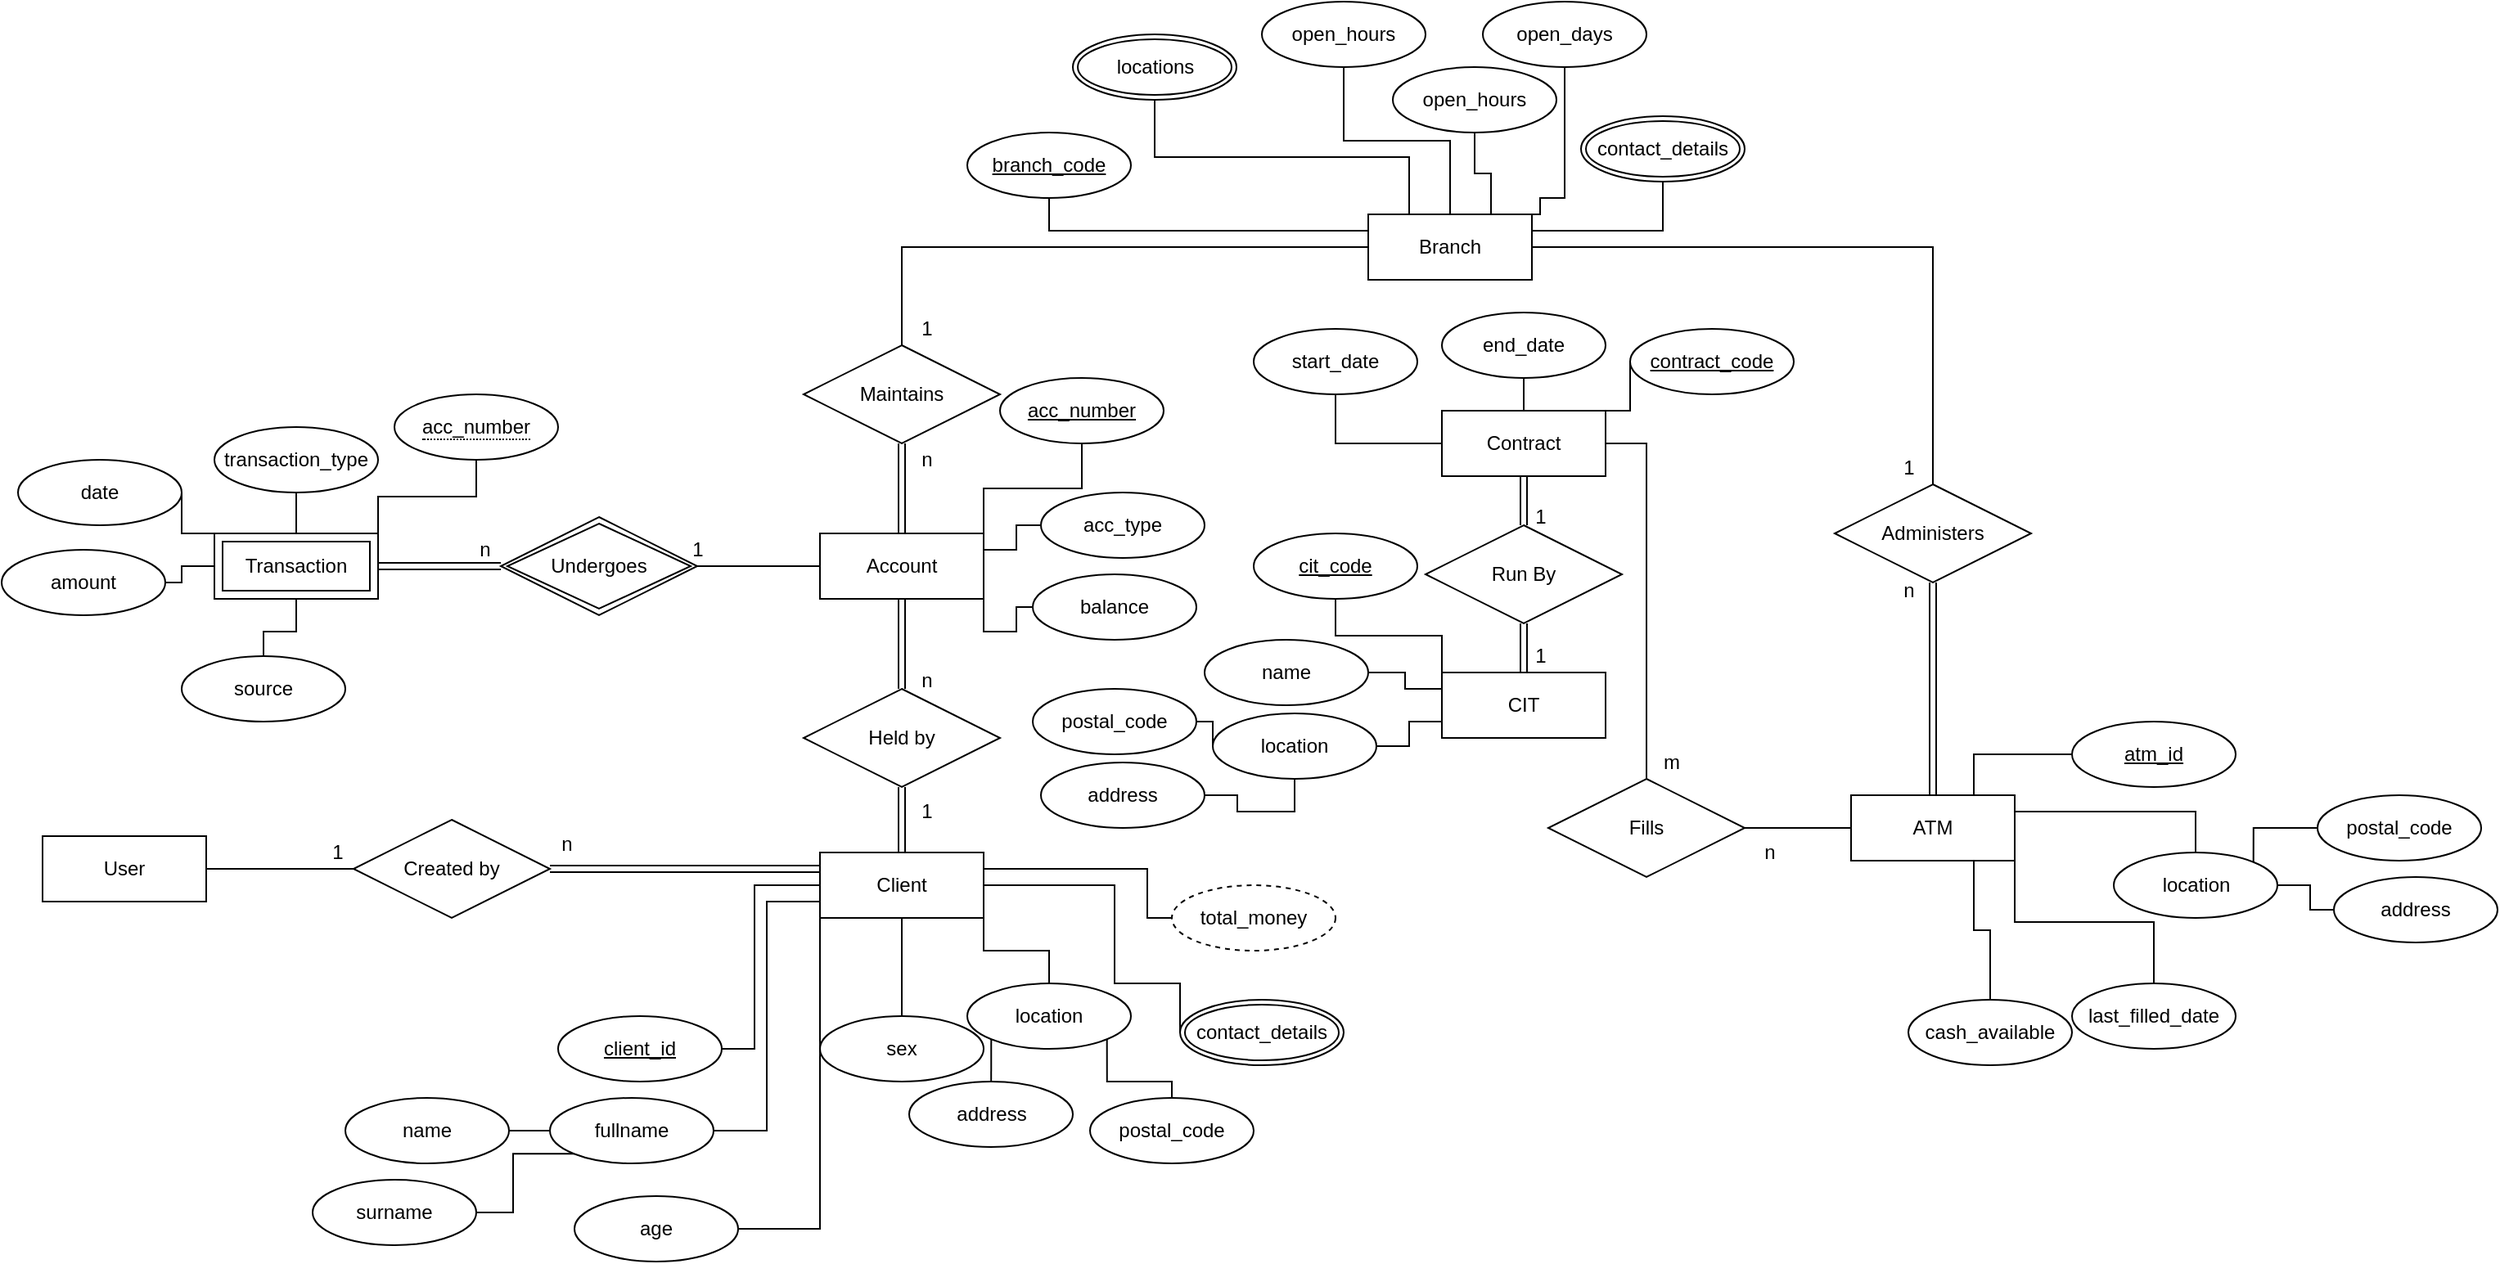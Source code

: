 <mxfile version="20.8.16" type="device"><diagram name="Page-1" id="NLwpyjlnknMIMmnvLFaN"><mxGraphModel dx="2924" dy="1204" grid="1" gridSize="10" guides="1" tooltips="1" connect="1" arrows="1" fold="1" page="1" pageScale="1" pageWidth="850" pageHeight="1100" math="0" shadow="0"><root><mxCell id="0"/><mxCell id="1" parent="0"/><mxCell id="nm5FBpPgXcaf3OdjDzpU-88" style="edgeStyle=orthogonalEdgeStyle;rounded=0;orthogonalLoop=1;jettySize=auto;html=1;exitX=0;exitY=1;exitDx=0;exitDy=0;entryX=1;entryY=0.5;entryDx=0;entryDy=0;endArrow=none;endFill=0;" edge="1" parent="1" source="nm5FBpPgXcaf3OdjDzpU-1" target="nm5FBpPgXcaf3OdjDzpU-82"><mxGeometry relative="1" as="geometry"/></mxCell><mxCell id="nm5FBpPgXcaf3OdjDzpU-89" style="edgeStyle=orthogonalEdgeStyle;rounded=0;orthogonalLoop=1;jettySize=auto;html=1;exitX=0.5;exitY=1;exitDx=0;exitDy=0;entryX=0.5;entryY=0;entryDx=0;entryDy=0;endArrow=none;endFill=0;" edge="1" parent="1" source="nm5FBpPgXcaf3OdjDzpU-1" target="nm5FBpPgXcaf3OdjDzpU-83"><mxGeometry relative="1" as="geometry"/></mxCell><mxCell id="nm5FBpPgXcaf3OdjDzpU-90" style="edgeStyle=orthogonalEdgeStyle;rounded=0;orthogonalLoop=1;jettySize=auto;html=1;exitX=1;exitY=1;exitDx=0;exitDy=0;endArrow=none;endFill=0;" edge="1" parent="1" source="nm5FBpPgXcaf3OdjDzpU-1" target="nm5FBpPgXcaf3OdjDzpU-94"><mxGeometry relative="1" as="geometry"><mxPoint x="350" y="690" as="targetPoint"/></mxGeometry></mxCell><mxCell id="nm5FBpPgXcaf3OdjDzpU-101" style="edgeStyle=orthogonalEdgeStyle;rounded=0;orthogonalLoop=1;jettySize=auto;html=1;endArrow=none;endFill=0;entryX=0;entryY=0.5;entryDx=0;entryDy=0;" edge="1" parent="1" source="nm5FBpPgXcaf3OdjDzpU-1" target="nm5FBpPgXcaf3OdjDzpU-195"><mxGeometry relative="1" as="geometry"><mxPoint x="420.0" y="710" as="targetPoint"/><Array as="points"><mxPoint x="390" y="630"/><mxPoint x="390" y="690"/></Array></mxGeometry></mxCell><mxCell id="nm5FBpPgXcaf3OdjDzpU-110" style="edgeStyle=orthogonalEdgeStyle;rounded=0;orthogonalLoop=1;jettySize=auto;html=1;exitX=1;exitY=0.25;exitDx=0;exitDy=0;endArrow=none;endFill=0;" edge="1" parent="1" source="nm5FBpPgXcaf3OdjDzpU-1" target="nm5FBpPgXcaf3OdjDzpU-112"><mxGeometry relative="1" as="geometry"><mxPoint x="420" y="650" as="targetPoint"/><Array as="points"><mxPoint x="410" y="620"/><mxPoint x="410" y="650"/></Array></mxGeometry></mxCell><mxCell id="nm5FBpPgXcaf3OdjDzpU-1" value="Client" style="whiteSpace=wrap;html=1;align=center;" vertex="1" parent="1"><mxGeometry x="210" y="610" width="100" height="40" as="geometry"/></mxCell><mxCell id="nm5FBpPgXcaf3OdjDzpU-20" style="edgeStyle=orthogonalEdgeStyle;rounded=0;orthogonalLoop=1;jettySize=auto;html=1;entryX=0.5;entryY=0;entryDx=0;entryDy=0;endArrow=none;endFill=0;exitX=1;exitY=0.5;exitDx=0;exitDy=0;" edge="1" parent="1" source="nm5FBpPgXcaf3OdjDzpU-2" target="nm5FBpPgXcaf3OdjDzpU-19"><mxGeometry relative="1" as="geometry"/></mxCell><mxCell id="nm5FBpPgXcaf3OdjDzpU-30" style="edgeStyle=orthogonalEdgeStyle;rounded=0;orthogonalLoop=1;jettySize=auto;html=1;endArrow=none;endFill=0;startArrow=none;entryX=0.5;entryY=0;entryDx=0;entryDy=0;shape=link;" edge="1" parent="1" source="nm5FBpPgXcaf3OdjDzpU-32" target="nm5FBpPgXcaf3OdjDzpU-3"><mxGeometry relative="1" as="geometry"><mxPoint x="95" y="290" as="targetPoint"/></mxGeometry></mxCell><mxCell id="nm5FBpPgXcaf3OdjDzpU-58" style="edgeStyle=orthogonalEdgeStyle;rounded=0;orthogonalLoop=1;jettySize=auto;html=1;exitX=0;exitY=0.25;exitDx=0;exitDy=0;endArrow=none;endFill=0;" edge="1" parent="1" source="nm5FBpPgXcaf3OdjDzpU-2" target="nm5FBpPgXcaf3OdjDzpU-113"><mxGeometry relative="1" as="geometry"><mxPoint x="350" y="190" as="targetPoint"/></mxGeometry></mxCell><mxCell id="nm5FBpPgXcaf3OdjDzpU-59" style="edgeStyle=orthogonalEdgeStyle;rounded=0;orthogonalLoop=1;jettySize=auto;html=1;exitX=0.25;exitY=0;exitDx=0;exitDy=0;endArrow=none;endFill=0;entryX=0.5;entryY=1;entryDx=0;entryDy=0;" edge="1" parent="1" source="nm5FBpPgXcaf3OdjDzpU-2" target="nm5FBpPgXcaf3OdjDzpU-190"><mxGeometry relative="1" as="geometry"><mxPoint x="414.5" y="150" as="targetPoint"/></mxGeometry></mxCell><mxCell id="nm5FBpPgXcaf3OdjDzpU-60" style="edgeStyle=orthogonalEdgeStyle;rounded=0;orthogonalLoop=1;jettySize=auto;html=1;exitX=0.5;exitY=0;exitDx=0;exitDy=0;endArrow=none;endFill=0;" edge="1" parent="1" source="nm5FBpPgXcaf3OdjDzpU-2" target="nm5FBpPgXcaf3OdjDzpU-119"><mxGeometry relative="1" as="geometry"><mxPoint x="530.003" y="110" as="targetPoint"/></mxGeometry></mxCell><mxCell id="nm5FBpPgXcaf3OdjDzpU-61" style="edgeStyle=orthogonalEdgeStyle;rounded=0;orthogonalLoop=1;jettySize=auto;html=1;exitX=0.75;exitY=0;exitDx=0;exitDy=0;endArrow=none;endFill=0;" edge="1" parent="1" source="nm5FBpPgXcaf3OdjDzpU-2" target="nm5FBpPgXcaf3OdjDzpU-120"><mxGeometry relative="1" as="geometry"><mxPoint x="585.003" y="150" as="targetPoint"/></mxGeometry></mxCell><mxCell id="nm5FBpPgXcaf3OdjDzpU-63" style="edgeStyle=orthogonalEdgeStyle;rounded=0;orthogonalLoop=1;jettySize=auto;html=1;exitX=1;exitY=0;exitDx=0;exitDy=0;endArrow=none;endFill=0;" edge="1" parent="1" source="nm5FBpPgXcaf3OdjDzpU-2" target="nm5FBpPgXcaf3OdjDzpU-121"><mxGeometry relative="1" as="geometry"><mxPoint x="650" y="150" as="targetPoint"/><Array as="points"><mxPoint x="650" y="220"/><mxPoint x="650" y="210"/><mxPoint x="665" y="210"/></Array></mxGeometry></mxCell><mxCell id="nm5FBpPgXcaf3OdjDzpU-197" style="edgeStyle=orthogonalEdgeStyle;rounded=0;orthogonalLoop=1;jettySize=auto;html=1;exitX=1;exitY=0.25;exitDx=0;exitDy=0;entryX=0.5;entryY=1;entryDx=0;entryDy=0;endArrow=none;endFill=0;" edge="1" parent="1" source="nm5FBpPgXcaf3OdjDzpU-2" target="nm5FBpPgXcaf3OdjDzpU-196"><mxGeometry relative="1" as="geometry"/></mxCell><mxCell id="nm5FBpPgXcaf3OdjDzpU-2" value="Branch" style="whiteSpace=wrap;html=1;align=center;" vertex="1" parent="1"><mxGeometry x="545" y="220" width="100" height="40" as="geometry"/></mxCell><mxCell id="nm5FBpPgXcaf3OdjDzpU-35" style="edgeStyle=orthogonalEdgeStyle;shape=link;rounded=0;orthogonalLoop=1;jettySize=auto;html=1;entryX=0.5;entryY=0;entryDx=0;entryDy=0;endArrow=none;endFill=0;startArrow=none;" edge="1" parent="1" source="nm5FBpPgXcaf3OdjDzpU-37" target="nm5FBpPgXcaf3OdjDzpU-1"><mxGeometry relative="1" as="geometry"/></mxCell><mxCell id="nm5FBpPgXcaf3OdjDzpU-147" style="edgeStyle=orthogonalEdgeStyle;rounded=0;orthogonalLoop=1;jettySize=auto;html=1;endArrow=none;endFill=0;startArrow=none;shape=link;" edge="1" parent="1" source="nm5FBpPgXcaf3OdjDzpU-151" target="nm5FBpPgXcaf3OdjDzpU-149"><mxGeometry relative="1" as="geometry"><mxPoint x="-10" y="435" as="targetPoint"/></mxGeometry></mxCell><mxCell id="nm5FBpPgXcaf3OdjDzpU-176" style="edgeStyle=orthogonalEdgeStyle;rounded=0;orthogonalLoop=1;jettySize=auto;html=1;exitX=1;exitY=0;exitDx=0;exitDy=0;endArrow=none;endFill=0;" edge="1" parent="1" source="nm5FBpPgXcaf3OdjDzpU-3" target="nm5FBpPgXcaf3OdjDzpU-177"><mxGeometry relative="1" as="geometry"><mxPoint x="340" y="350" as="targetPoint"/></mxGeometry></mxCell><mxCell id="nm5FBpPgXcaf3OdjDzpU-178" style="edgeStyle=orthogonalEdgeStyle;rounded=0;orthogonalLoop=1;jettySize=auto;html=1;exitX=1;exitY=0.25;exitDx=0;exitDy=0;endArrow=none;endFill=0;" edge="1" parent="1" source="nm5FBpPgXcaf3OdjDzpU-3" target="nm5FBpPgXcaf3OdjDzpU-179"><mxGeometry relative="1" as="geometry"><mxPoint x="360" y="420" as="targetPoint"/></mxGeometry></mxCell><mxCell id="nm5FBpPgXcaf3OdjDzpU-180" style="edgeStyle=orthogonalEdgeStyle;rounded=0;orthogonalLoop=1;jettySize=auto;html=1;exitX=1;exitY=1;exitDx=0;exitDy=0;endArrow=none;endFill=0;" edge="1" parent="1" source="nm5FBpPgXcaf3OdjDzpU-3" target="nm5FBpPgXcaf3OdjDzpU-181"><mxGeometry relative="1" as="geometry"><mxPoint x="350" y="460" as="targetPoint"/></mxGeometry></mxCell><mxCell id="nm5FBpPgXcaf3OdjDzpU-3" value="Account" style="whiteSpace=wrap;html=1;align=center;" vertex="1" parent="1"><mxGeometry x="210" y="415" width="100" height="40" as="geometry"/></mxCell><mxCell id="nm5FBpPgXcaf3OdjDzpU-129" style="edgeStyle=orthogonalEdgeStyle;rounded=0;orthogonalLoop=1;jettySize=auto;html=1;exitX=0.75;exitY=0;exitDx=0;exitDy=0;endArrow=none;endFill=0;entryX=0;entryY=0.5;entryDx=0;entryDy=0;" edge="1" parent="1" source="nm5FBpPgXcaf3OdjDzpU-4" target="nm5FBpPgXcaf3OdjDzpU-130"><mxGeometry relative="1" as="geometry"><mxPoint x="995.0" y="550" as="targetPoint"/></mxGeometry></mxCell><mxCell id="nm5FBpPgXcaf3OdjDzpU-131" style="edgeStyle=orthogonalEdgeStyle;rounded=0;orthogonalLoop=1;jettySize=auto;html=1;exitX=1;exitY=0.25;exitDx=0;exitDy=0;endArrow=none;endFill=0;entryX=0.5;entryY=0;entryDx=0;entryDy=0;" edge="1" parent="1" source="nm5FBpPgXcaf3OdjDzpU-4" target="nm5FBpPgXcaf3OdjDzpU-135"><mxGeometry relative="1" as="geometry"><mxPoint x="975.0" y="595" as="targetPoint"/></mxGeometry></mxCell><mxCell id="nm5FBpPgXcaf3OdjDzpU-138" style="edgeStyle=orthogonalEdgeStyle;rounded=0;orthogonalLoop=1;jettySize=auto;html=1;exitX=1;exitY=1;exitDx=0;exitDy=0;endArrow=none;endFill=0;" edge="1" parent="1" source="nm5FBpPgXcaf3OdjDzpU-4" target="nm5FBpPgXcaf3OdjDzpU-139"><mxGeometry relative="1" as="geometry"><mxPoint x="945" y="670" as="targetPoint"/></mxGeometry></mxCell><mxCell id="nm5FBpPgXcaf3OdjDzpU-140" style="edgeStyle=orthogonalEdgeStyle;rounded=0;orthogonalLoop=1;jettySize=auto;html=1;exitX=0.75;exitY=1;exitDx=0;exitDy=0;endArrow=none;endFill=0;" edge="1" parent="1" source="nm5FBpPgXcaf3OdjDzpU-4" target="nm5FBpPgXcaf3OdjDzpU-141"><mxGeometry relative="1" as="geometry"><mxPoint x="905" y="690" as="targetPoint"/></mxGeometry></mxCell><mxCell id="nm5FBpPgXcaf3OdjDzpU-4" value="ATM" style="whiteSpace=wrap;html=1;align=center;" vertex="1" parent="1"><mxGeometry x="840" y="575" width="100" height="40" as="geometry"/></mxCell><mxCell id="nm5FBpPgXcaf3OdjDzpU-165" style="edgeStyle=orthogonalEdgeStyle;rounded=0;orthogonalLoop=1;jettySize=auto;html=1;exitX=0;exitY=0;exitDx=0;exitDy=0;endArrow=none;endFill=0;" edge="1" parent="1" source="nm5FBpPgXcaf3OdjDzpU-7" target="nm5FBpPgXcaf3OdjDzpU-166"><mxGeometry relative="1" as="geometry"><mxPoint x="550" y="470" as="targetPoint"/></mxGeometry></mxCell><mxCell id="nm5FBpPgXcaf3OdjDzpU-168" style="edgeStyle=orthogonalEdgeStyle;rounded=0;orthogonalLoop=1;jettySize=auto;html=1;exitX=0;exitY=0.25;exitDx=0;exitDy=0;endArrow=none;endFill=0;" edge="1" parent="1" source="nm5FBpPgXcaf3OdjDzpU-7" target="nm5FBpPgXcaf3OdjDzpU-169"><mxGeometry relative="1" as="geometry"><mxPoint x="510" y="500" as="targetPoint"/></mxGeometry></mxCell><mxCell id="nm5FBpPgXcaf3OdjDzpU-7" value="CIT" style="whiteSpace=wrap;html=1;align=center;" vertex="1" parent="1"><mxGeometry x="590" y="500" width="100" height="40" as="geometry"/></mxCell><mxCell id="nm5FBpPgXcaf3OdjDzpU-24" style="edgeStyle=orthogonalEdgeStyle;rounded=0;orthogonalLoop=1;jettySize=auto;html=1;entryX=0.5;entryY=0;entryDx=0;entryDy=0;endArrow=none;endFill=0;startArrow=none;shape=link;" edge="1" parent="1" source="nm5FBpPgXcaf3OdjDzpU-29" target="nm5FBpPgXcaf3OdjDzpU-7"><mxGeometry relative="1" as="geometry"/></mxCell><mxCell id="nm5FBpPgXcaf3OdjDzpU-25" style="edgeStyle=orthogonalEdgeStyle;rounded=0;orthogonalLoop=1;jettySize=auto;html=1;entryX=0;entryY=0.5;entryDx=0;entryDy=0;endArrow=none;endFill=0;startArrow=none;" edge="1" parent="1" source="nm5FBpPgXcaf3OdjDzpU-27" target="nm5FBpPgXcaf3OdjDzpU-4"><mxGeometry relative="1" as="geometry"/></mxCell><mxCell id="nm5FBpPgXcaf3OdjDzpU-155" style="edgeStyle=orthogonalEdgeStyle;rounded=0;orthogonalLoop=1;jettySize=auto;html=1;exitX=1;exitY=0;exitDx=0;exitDy=0;endArrow=none;endFill=0;entryX=0;entryY=0.5;entryDx=0;entryDy=0;" edge="1" parent="1" source="nm5FBpPgXcaf3OdjDzpU-8" target="nm5FBpPgXcaf3OdjDzpU-156"><mxGeometry relative="1" as="geometry"><mxPoint x="710" y="320" as="targetPoint"/></mxGeometry></mxCell><mxCell id="nm5FBpPgXcaf3OdjDzpU-160" style="edgeStyle=orthogonalEdgeStyle;rounded=0;orthogonalLoop=1;jettySize=auto;html=1;exitX=0.5;exitY=0;exitDx=0;exitDy=0;endArrow=none;endFill=0;" edge="1" parent="1" source="nm5FBpPgXcaf3OdjDzpU-8" target="nm5FBpPgXcaf3OdjDzpU-161"><mxGeometry relative="1" as="geometry"><mxPoint x="640.333" y="320" as="targetPoint"/></mxGeometry></mxCell><mxCell id="nm5FBpPgXcaf3OdjDzpU-8" value="Contract" style="whiteSpace=wrap;html=1;align=center;" vertex="1" parent="1"><mxGeometry x="590" y="340" width="100" height="40" as="geometry"/></mxCell><mxCell id="nm5FBpPgXcaf3OdjDzpU-21" style="edgeStyle=orthogonalEdgeStyle;rounded=0;orthogonalLoop=1;jettySize=auto;html=1;entryX=0.5;entryY=0;entryDx=0;entryDy=0;endArrow=none;endFill=0;shape=link;" edge="1" parent="1" source="nm5FBpPgXcaf3OdjDzpU-19" target="nm5FBpPgXcaf3OdjDzpU-4"><mxGeometry relative="1" as="geometry"/></mxCell><mxCell id="nm5FBpPgXcaf3OdjDzpU-19" value="Administers" style="shape=rhombus;perimeter=rhombusPerimeter;whiteSpace=wrap;html=1;align=center;" vertex="1" parent="1"><mxGeometry x="830" y="385" width="120" height="60" as="geometry"/></mxCell><mxCell id="nm5FBpPgXcaf3OdjDzpU-22" value="1" style="text;html=1;align=center;verticalAlign=middle;resizable=0;points=[];autosize=1;strokeColor=none;fillColor=none;" vertex="1" parent="1"><mxGeometry x="860" y="360" width="30" height="30" as="geometry"/></mxCell><mxCell id="nm5FBpPgXcaf3OdjDzpU-23" value="n" style="text;html=1;align=center;verticalAlign=middle;resizable=0;points=[];autosize=1;strokeColor=none;fillColor=none;" vertex="1" parent="1"><mxGeometry x="860" y="435" width="30" height="30" as="geometry"/></mxCell><mxCell id="nm5FBpPgXcaf3OdjDzpU-26" value="" style="edgeStyle=orthogonalEdgeStyle;rounded=0;orthogonalLoop=1;jettySize=auto;html=1;entryX=0.5;entryY=0;entryDx=0;entryDy=0;endArrow=none;endFill=0;exitX=1;exitY=0.5;exitDx=0;exitDy=0;" edge="1" parent="1" source="nm5FBpPgXcaf3OdjDzpU-8" target="nm5FBpPgXcaf3OdjDzpU-27"><mxGeometry relative="1" as="geometry"><mxPoint x="645" y="625" as="sourcePoint"/><mxPoint x="670" y="515" as="targetPoint"/></mxGeometry></mxCell><mxCell id="nm5FBpPgXcaf3OdjDzpU-27" value="Fills" style="shape=rhombus;perimeter=rhombusPerimeter;whiteSpace=wrap;html=1;align=center;" vertex="1" parent="1"><mxGeometry x="655" y="565" width="120" height="60" as="geometry"/></mxCell><mxCell id="nm5FBpPgXcaf3OdjDzpU-28" value="" style="edgeStyle=orthogonalEdgeStyle;rounded=0;orthogonalLoop=1;jettySize=auto;html=1;entryX=0.5;entryY=0;entryDx=0;entryDy=0;endArrow=none;endFill=0;shape=link;" edge="1" parent="1" source="nm5FBpPgXcaf3OdjDzpU-8" target="nm5FBpPgXcaf3OdjDzpU-29"><mxGeometry relative="1" as="geometry"><mxPoint x="640" y="380" as="sourcePoint"/><mxPoint x="640" y="440" as="targetPoint"/></mxGeometry></mxCell><mxCell id="nm5FBpPgXcaf3OdjDzpU-29" value="Run By" style="shape=rhombus;perimeter=rhombusPerimeter;whiteSpace=wrap;html=1;align=center;" vertex="1" parent="1"><mxGeometry x="580" y="410" width="120" height="60" as="geometry"/></mxCell><mxCell id="nm5FBpPgXcaf3OdjDzpU-31" value="" style="edgeStyle=orthogonalEdgeStyle;rounded=0;orthogonalLoop=1;jettySize=auto;html=1;entryX=0.5;entryY=0;entryDx=0;entryDy=0;endArrow=none;endFill=0;" edge="1" parent="1" source="nm5FBpPgXcaf3OdjDzpU-2" target="nm5FBpPgXcaf3OdjDzpU-32"><mxGeometry relative="1" as="geometry"><mxPoint x="335" y="240" as="sourcePoint"/><mxPoint x="65" y="430" as="targetPoint"/></mxGeometry></mxCell><mxCell id="nm5FBpPgXcaf3OdjDzpU-32" value="Maintains" style="shape=rhombus;perimeter=rhombusPerimeter;whiteSpace=wrap;html=1;align=center;" vertex="1" parent="1"><mxGeometry x="200" y="300" width="120" height="60" as="geometry"/></mxCell><mxCell id="nm5FBpPgXcaf3OdjDzpU-33" value="1" style="text;html=1;align=center;verticalAlign=middle;resizable=0;points=[];autosize=1;strokeColor=none;fillColor=none;" vertex="1" parent="1"><mxGeometry x="260" y="275" width="30" height="30" as="geometry"/></mxCell><mxCell id="nm5FBpPgXcaf3OdjDzpU-34" value="n" style="text;html=1;align=center;verticalAlign=middle;resizable=0;points=[];autosize=1;strokeColor=none;fillColor=none;" vertex="1" parent="1"><mxGeometry x="260" y="355" width="30" height="30" as="geometry"/></mxCell><mxCell id="nm5FBpPgXcaf3OdjDzpU-36" value="" style="edgeStyle=orthogonalEdgeStyle;shape=link;rounded=0;orthogonalLoop=1;jettySize=auto;html=1;entryX=0.5;entryY=0;entryDx=0;entryDy=0;endArrow=none;endFill=0;" edge="1" parent="1" source="nm5FBpPgXcaf3OdjDzpU-3" target="nm5FBpPgXcaf3OdjDzpU-37"><mxGeometry relative="1" as="geometry"><mxPoint x="210" y="435" as="sourcePoint"/><mxPoint x="135" y="530" as="targetPoint"/></mxGeometry></mxCell><mxCell id="nm5FBpPgXcaf3OdjDzpU-37" value="Held by" style="shape=rhombus;perimeter=rhombusPerimeter;whiteSpace=wrap;html=1;align=center;" vertex="1" parent="1"><mxGeometry x="200" y="510" width="120" height="60" as="geometry"/></mxCell><mxCell id="nm5FBpPgXcaf3OdjDzpU-38" value="n" style="text;html=1;align=center;verticalAlign=middle;resizable=0;points=[];autosize=1;strokeColor=none;fillColor=none;" vertex="1" parent="1"><mxGeometry x="260" y="490" width="30" height="30" as="geometry"/></mxCell><mxCell id="nm5FBpPgXcaf3OdjDzpU-39" value="1" style="text;html=1;align=center;verticalAlign=middle;resizable=0;points=[];autosize=1;strokeColor=none;fillColor=none;" vertex="1" parent="1"><mxGeometry x="260" y="570" width="30" height="30" as="geometry"/></mxCell><mxCell id="nm5FBpPgXcaf3OdjDzpU-40" value="1" style="text;html=1;align=center;verticalAlign=middle;resizable=0;points=[];autosize=1;strokeColor=none;fillColor=none;" vertex="1" parent="1"><mxGeometry x="635" y="390" width="30" height="30" as="geometry"/></mxCell><mxCell id="nm5FBpPgXcaf3OdjDzpU-41" value="1" style="text;html=1;align=center;verticalAlign=middle;resizable=0;points=[];autosize=1;strokeColor=none;fillColor=none;" vertex="1" parent="1"><mxGeometry x="635" y="475" width="30" height="30" as="geometry"/></mxCell><mxCell id="nm5FBpPgXcaf3OdjDzpU-56" value="m" style="text;html=1;align=center;verticalAlign=middle;resizable=0;points=[];autosize=1;strokeColor=none;fillColor=none;" vertex="1" parent="1"><mxGeometry x="715" y="540" width="30" height="30" as="geometry"/></mxCell><mxCell id="nm5FBpPgXcaf3OdjDzpU-57" value="n" style="text;html=1;align=center;verticalAlign=middle;resizable=0;points=[];autosize=1;strokeColor=none;fillColor=none;" vertex="1" parent="1"><mxGeometry x="775" y="595" width="30" height="30" as="geometry"/></mxCell><mxCell id="nm5FBpPgXcaf3OdjDzpU-85" style="edgeStyle=orthogonalEdgeStyle;rounded=0;orthogonalLoop=1;jettySize=auto;html=1;entryX=0;entryY=0.5;entryDx=0;entryDy=0;endArrow=none;endFill=0;" edge="1" parent="1" source="nm5FBpPgXcaf3OdjDzpU-76" target="nm5FBpPgXcaf3OdjDzpU-1"><mxGeometry relative="1" as="geometry"><Array as="points"><mxPoint x="170" y="730"/><mxPoint x="170" y="630"/></Array></mxGeometry></mxCell><mxCell id="nm5FBpPgXcaf3OdjDzpU-76" value="&lt;u&gt;client_id&lt;/u&gt;" style="ellipse;whiteSpace=wrap;html=1;align=center;" vertex="1" parent="1"><mxGeometry x="50" y="710" width="100" height="40" as="geometry"/></mxCell><mxCell id="nm5FBpPgXcaf3OdjDzpU-77" style="edgeStyle=orthogonalEdgeStyle;rounded=0;orthogonalLoop=1;jettySize=auto;html=1;endArrow=none;endFill=0;entryX=1;entryY=0.5;entryDx=0;entryDy=0;" edge="1" parent="1" source="nm5FBpPgXcaf3OdjDzpU-79" target="nm5FBpPgXcaf3OdjDzpU-80"><mxGeometry relative="1" as="geometry"><mxPoint x="95.003" y="710" as="targetPoint"/></mxGeometry></mxCell><mxCell id="nm5FBpPgXcaf3OdjDzpU-86" style="edgeStyle=orthogonalEdgeStyle;rounded=0;orthogonalLoop=1;jettySize=auto;html=1;entryX=0;entryY=0.75;entryDx=0;entryDy=0;endArrow=none;endFill=0;" edge="1" parent="1" source="nm5FBpPgXcaf3OdjDzpU-79" target="nm5FBpPgXcaf3OdjDzpU-1"><mxGeometry relative="1" as="geometry"/></mxCell><mxCell id="nm5FBpPgXcaf3OdjDzpU-87" style="edgeStyle=orthogonalEdgeStyle;rounded=0;orthogonalLoop=1;jettySize=auto;html=1;exitX=0;exitY=1;exitDx=0;exitDy=0;entryX=1;entryY=0.5;entryDx=0;entryDy=0;endArrow=none;endFill=0;" edge="1" parent="1" source="nm5FBpPgXcaf3OdjDzpU-79" target="nm5FBpPgXcaf3OdjDzpU-81"><mxGeometry relative="1" as="geometry"/></mxCell><mxCell id="nm5FBpPgXcaf3OdjDzpU-79" value="fullname" style="ellipse;whiteSpace=wrap;html=1;align=center;" vertex="1" parent="1"><mxGeometry x="45.003" y="760" width="100" height="40" as="geometry"/></mxCell><mxCell id="nm5FBpPgXcaf3OdjDzpU-80" value="name" style="ellipse;whiteSpace=wrap;html=1;align=center;" vertex="1" parent="1"><mxGeometry x="-79.997" y="760" width="100" height="40" as="geometry"/></mxCell><mxCell id="nm5FBpPgXcaf3OdjDzpU-81" value="surname" style="ellipse;whiteSpace=wrap;html=1;align=center;" vertex="1" parent="1"><mxGeometry x="-99.997" y="810" width="100" height="40" as="geometry"/></mxCell><mxCell id="nm5FBpPgXcaf3OdjDzpU-82" value="age" style="ellipse;whiteSpace=wrap;html=1;align=center;" vertex="1" parent="1"><mxGeometry x="60.003" y="820" width="100" height="40" as="geometry"/></mxCell><mxCell id="nm5FBpPgXcaf3OdjDzpU-83" value="sex" style="ellipse;whiteSpace=wrap;html=1;align=center;" vertex="1" parent="1"><mxGeometry x="210.003" y="710" width="100" height="40" as="geometry"/></mxCell><mxCell id="nm5FBpPgXcaf3OdjDzpU-95" style="edgeStyle=orthogonalEdgeStyle;rounded=0;orthogonalLoop=1;jettySize=auto;html=1;exitX=0;exitY=1;exitDx=0;exitDy=0;endArrow=none;endFill=0;" edge="1" parent="1" source="nm5FBpPgXcaf3OdjDzpU-94" target="nm5FBpPgXcaf3OdjDzpU-96"><mxGeometry relative="1" as="geometry"><mxPoint x="314.5" y="770" as="targetPoint"/></mxGeometry></mxCell><mxCell id="nm5FBpPgXcaf3OdjDzpU-99" style="edgeStyle=orthogonalEdgeStyle;rounded=0;orthogonalLoop=1;jettySize=auto;html=1;endArrow=none;endFill=0;exitX=1;exitY=1;exitDx=0;exitDy=0;" edge="1" parent="1" source="nm5FBpPgXcaf3OdjDzpU-94" target="nm5FBpPgXcaf3OdjDzpU-100"><mxGeometry relative="1" as="geometry"><mxPoint x="460" y="730" as="targetPoint"/><Array as="points"><mxPoint x="385" y="750"/><mxPoint x="425" y="750"/></Array></mxGeometry></mxCell><mxCell id="nm5FBpPgXcaf3OdjDzpU-94" value="location" style="ellipse;whiteSpace=wrap;html=1;align=center;" vertex="1" parent="1"><mxGeometry x="300" y="690" width="100" height="40" as="geometry"/></mxCell><mxCell id="nm5FBpPgXcaf3OdjDzpU-96" value="address" style="ellipse;whiteSpace=wrap;html=1;align=center;" vertex="1" parent="1"><mxGeometry x="264.5" y="750" width="100" height="40" as="geometry"/></mxCell><mxCell id="nm5FBpPgXcaf3OdjDzpU-100" value="postal_code" style="ellipse;whiteSpace=wrap;html=1;align=center;" vertex="1" parent="1"><mxGeometry x="375" y="760" width="100" height="40" as="geometry"/></mxCell><mxCell id="nm5FBpPgXcaf3OdjDzpU-112" value="total_money" style="ellipse;whiteSpace=wrap;html=1;align=center;dashed=1;" vertex="1" parent="1"><mxGeometry x="425" y="630" width="100" height="40" as="geometry"/></mxCell><mxCell id="nm5FBpPgXcaf3OdjDzpU-113" value="branch_code" style="ellipse;whiteSpace=wrap;html=1;align=center;fontStyle=4;" vertex="1" parent="1"><mxGeometry x="300" y="170" width="100" height="40" as="geometry"/></mxCell><mxCell id="nm5FBpPgXcaf3OdjDzpU-119" value="open_hours" style="ellipse;whiteSpace=wrap;html=1;align=center;" vertex="1" parent="1"><mxGeometry x="480.003" y="90" width="100" height="40" as="geometry"/></mxCell><mxCell id="nm5FBpPgXcaf3OdjDzpU-120" value="open_hours" style="ellipse;whiteSpace=wrap;html=1;align=center;" vertex="1" parent="1"><mxGeometry x="560.003" y="130" width="100" height="40" as="geometry"/></mxCell><mxCell id="nm5FBpPgXcaf3OdjDzpU-121" value="open_days" style="ellipse;whiteSpace=wrap;html=1;align=center;" vertex="1" parent="1"><mxGeometry x="615" y="90" width="100" height="40" as="geometry"/></mxCell><mxCell id="nm5FBpPgXcaf3OdjDzpU-130" value="atm_id" style="ellipse;whiteSpace=wrap;html=1;align=center;fontStyle=4;" vertex="1" parent="1"><mxGeometry x="975.0" y="530" width="100" height="40" as="geometry"/></mxCell><mxCell id="nm5FBpPgXcaf3OdjDzpU-133" style="edgeStyle=orthogonalEdgeStyle;rounded=0;orthogonalLoop=1;jettySize=auto;html=1;exitX=1;exitY=0.5;exitDx=0;exitDy=0;endArrow=none;endFill=0;" edge="1" parent="1" source="nm5FBpPgXcaf3OdjDzpU-135" target="nm5FBpPgXcaf3OdjDzpU-136"><mxGeometry relative="1" as="geometry"><mxPoint x="1015" y="690" as="targetPoint"/></mxGeometry></mxCell><mxCell id="nm5FBpPgXcaf3OdjDzpU-134" style="edgeStyle=orthogonalEdgeStyle;rounded=0;orthogonalLoop=1;jettySize=auto;html=1;endArrow=none;endFill=0;exitX=1;exitY=0;exitDx=0;exitDy=0;" edge="1" parent="1" source="nm5FBpPgXcaf3OdjDzpU-135" target="nm5FBpPgXcaf3OdjDzpU-137"><mxGeometry relative="1" as="geometry"><mxPoint x="1160.5" y="650" as="targetPoint"/><Array as="points"><mxPoint x="1086" y="595"/></Array></mxGeometry></mxCell><mxCell id="nm5FBpPgXcaf3OdjDzpU-135" value="location" style="ellipse;whiteSpace=wrap;html=1;align=center;" vertex="1" parent="1"><mxGeometry x="1000.5" y="610" width="100" height="40" as="geometry"/></mxCell><mxCell id="nm5FBpPgXcaf3OdjDzpU-136" value="address" style="ellipse;whiteSpace=wrap;html=1;align=center;" vertex="1" parent="1"><mxGeometry x="1135" y="625" width="100" height="40" as="geometry"/></mxCell><mxCell id="nm5FBpPgXcaf3OdjDzpU-137" value="postal_code" style="ellipse;whiteSpace=wrap;html=1;align=center;" vertex="1" parent="1"><mxGeometry x="1125" y="575" width="100" height="40" as="geometry"/></mxCell><mxCell id="nm5FBpPgXcaf3OdjDzpU-139" value="last_filled_date" style="ellipse;whiteSpace=wrap;html=1;align=center;" vertex="1" parent="1"><mxGeometry x="975" y="690" width="100" height="40" as="geometry"/></mxCell><mxCell id="nm5FBpPgXcaf3OdjDzpU-141" value="cash_available" style="ellipse;whiteSpace=wrap;html=1;align=center;" vertex="1" parent="1"><mxGeometry x="875" y="700" width="100" height="40" as="geometry"/></mxCell><mxCell id="nm5FBpPgXcaf3OdjDzpU-182" style="edgeStyle=orthogonalEdgeStyle;rounded=0;orthogonalLoop=1;jettySize=auto;html=1;exitX=0.5;exitY=0;exitDx=0;exitDy=0;endArrow=none;endFill=0;" edge="1" parent="1" source="nm5FBpPgXcaf3OdjDzpU-149" target="nm5FBpPgXcaf3OdjDzpU-183"><mxGeometry relative="1" as="geometry"><mxPoint x="-160" y="380" as="targetPoint"/></mxGeometry></mxCell><mxCell id="nm5FBpPgXcaf3OdjDzpU-184" style="edgeStyle=orthogonalEdgeStyle;rounded=0;orthogonalLoop=1;jettySize=auto;html=1;exitX=0;exitY=0;exitDx=0;exitDy=0;endArrow=none;endFill=0;entryX=1;entryY=0.5;entryDx=0;entryDy=0;" edge="1" parent="1" source="nm5FBpPgXcaf3OdjDzpU-149" target="nm5FBpPgXcaf3OdjDzpU-185"><mxGeometry relative="1" as="geometry"><mxPoint x="-190" y="400" as="targetPoint"/></mxGeometry></mxCell><mxCell id="nm5FBpPgXcaf3OdjDzpU-188" style="edgeStyle=orthogonalEdgeStyle;rounded=0;orthogonalLoop=1;jettySize=auto;html=1;entryX=0.5;entryY=0;entryDx=0;entryDy=0;endArrow=none;endFill=0;" edge="1" parent="1" source="nm5FBpPgXcaf3OdjDzpU-149" target="nm5FBpPgXcaf3OdjDzpU-187"><mxGeometry relative="1" as="geometry"/></mxCell><mxCell id="nm5FBpPgXcaf3OdjDzpU-189" style="edgeStyle=orthogonalEdgeStyle;rounded=0;orthogonalLoop=1;jettySize=auto;html=1;entryX=1;entryY=0.5;entryDx=0;entryDy=0;endArrow=none;endFill=0;" edge="1" parent="1" source="nm5FBpPgXcaf3OdjDzpU-149" target="nm5FBpPgXcaf3OdjDzpU-186"><mxGeometry relative="1" as="geometry"/></mxCell><mxCell id="nm5FBpPgXcaf3OdjDzpU-149" value="Transaction" style="shape=ext;margin=3;double=1;whiteSpace=wrap;html=1;align=center;" vertex="1" parent="1"><mxGeometry x="-160" y="415" width="100" height="40" as="geometry"/></mxCell><mxCell id="nm5FBpPgXcaf3OdjDzpU-152" value="" style="edgeStyle=orthogonalEdgeStyle;rounded=0;orthogonalLoop=1;jettySize=auto;html=1;endArrow=none;endFill=0;" edge="1" parent="1" source="nm5FBpPgXcaf3OdjDzpU-3" target="nm5FBpPgXcaf3OdjDzpU-151"><mxGeometry relative="1" as="geometry"><mxPoint x="50" y="435" as="targetPoint"/><mxPoint x="210" y="435" as="sourcePoint"/></mxGeometry></mxCell><mxCell id="nm5FBpPgXcaf3OdjDzpU-151" value="Undergoes" style="shape=rhombus;double=1;perimeter=rhombusPerimeter;whiteSpace=wrap;html=1;align=center;" vertex="1" parent="1"><mxGeometry x="15" y="405" width="120" height="60" as="geometry"/></mxCell><mxCell id="nm5FBpPgXcaf3OdjDzpU-153" value="1" style="text;html=1;align=center;verticalAlign=middle;resizable=0;points=[];autosize=1;strokeColor=none;fillColor=none;" vertex="1" parent="1"><mxGeometry x="120" y="410" width="30" height="30" as="geometry"/></mxCell><mxCell id="nm5FBpPgXcaf3OdjDzpU-154" value="n" style="text;html=1;align=center;verticalAlign=middle;resizable=0;points=[];autosize=1;strokeColor=none;fillColor=none;" vertex="1" parent="1"><mxGeometry x="-10" y="410" width="30" height="30" as="geometry"/></mxCell><mxCell id="nm5FBpPgXcaf3OdjDzpU-156" value="contract_code" style="ellipse;whiteSpace=wrap;html=1;align=center;fontStyle=4;" vertex="1" parent="1"><mxGeometry x="705" y="290" width="100" height="40" as="geometry"/></mxCell><mxCell id="nm5FBpPgXcaf3OdjDzpU-161" value="end_date" style="ellipse;whiteSpace=wrap;html=1;align=center;" vertex="1" parent="1"><mxGeometry x="590.003" y="280" width="100" height="40" as="geometry"/></mxCell><mxCell id="nm5FBpPgXcaf3OdjDzpU-164" style="edgeStyle=orthogonalEdgeStyle;rounded=0;orthogonalLoop=1;jettySize=auto;html=1;entryX=0;entryY=0.5;entryDx=0;entryDy=0;endArrow=none;endFill=0;exitX=0.5;exitY=1;exitDx=0;exitDy=0;" edge="1" parent="1" source="nm5FBpPgXcaf3OdjDzpU-162" target="nm5FBpPgXcaf3OdjDzpU-8"><mxGeometry relative="1" as="geometry"/></mxCell><mxCell id="nm5FBpPgXcaf3OdjDzpU-162" value="start_date" style="ellipse;whiteSpace=wrap;html=1;align=center;" vertex="1" parent="1"><mxGeometry x="475" y="290" width="100" height="40" as="geometry"/></mxCell><mxCell id="nm5FBpPgXcaf3OdjDzpU-166" value="&lt;u&gt;cit_code&lt;/u&gt;" style="ellipse;whiteSpace=wrap;html=1;align=center;" vertex="1" parent="1"><mxGeometry x="475" y="415" width="100" height="40" as="geometry"/></mxCell><mxCell id="nm5FBpPgXcaf3OdjDzpU-169" value="name" style="ellipse;whiteSpace=wrap;html=1;align=center;" vertex="1" parent="1"><mxGeometry x="445" y="480" width="100" height="40" as="geometry"/></mxCell><mxCell id="nm5FBpPgXcaf3OdjDzpU-171" style="edgeStyle=orthogonalEdgeStyle;rounded=0;orthogonalLoop=1;jettySize=auto;html=1;entryX=0;entryY=0.75;entryDx=0;entryDy=0;endArrow=none;endFill=0;" edge="1" parent="1" source="nm5FBpPgXcaf3OdjDzpU-170" target="nm5FBpPgXcaf3OdjDzpU-7"><mxGeometry relative="1" as="geometry"/></mxCell><mxCell id="nm5FBpPgXcaf3OdjDzpU-170" value="location" style="ellipse;whiteSpace=wrap;html=1;align=center;" vertex="1" parent="1"><mxGeometry x="450" y="525" width="100" height="40" as="geometry"/></mxCell><mxCell id="nm5FBpPgXcaf3OdjDzpU-174" style="edgeStyle=orthogonalEdgeStyle;rounded=0;orthogonalLoop=1;jettySize=auto;html=1;entryX=0.5;entryY=1;entryDx=0;entryDy=0;endArrow=none;endFill=0;" edge="1" parent="1" source="nm5FBpPgXcaf3OdjDzpU-172" target="nm5FBpPgXcaf3OdjDzpU-170"><mxGeometry relative="1" as="geometry"/></mxCell><mxCell id="nm5FBpPgXcaf3OdjDzpU-172" value="address" style="ellipse;whiteSpace=wrap;html=1;align=center;" vertex="1" parent="1"><mxGeometry x="345" y="555" width="100" height="40" as="geometry"/></mxCell><mxCell id="nm5FBpPgXcaf3OdjDzpU-175" style="edgeStyle=orthogonalEdgeStyle;rounded=0;orthogonalLoop=1;jettySize=auto;html=1;exitX=1;exitY=0.5;exitDx=0;exitDy=0;entryX=0;entryY=0.5;entryDx=0;entryDy=0;endArrow=none;endFill=0;" edge="1" parent="1" source="nm5FBpPgXcaf3OdjDzpU-173" target="nm5FBpPgXcaf3OdjDzpU-170"><mxGeometry relative="1" as="geometry"/></mxCell><mxCell id="nm5FBpPgXcaf3OdjDzpU-173" value="postal_code" style="ellipse;whiteSpace=wrap;html=1;align=center;" vertex="1" parent="1"><mxGeometry x="340" y="510" width="100" height="40" as="geometry"/></mxCell><mxCell id="nm5FBpPgXcaf3OdjDzpU-177" value="acc_number" style="ellipse;whiteSpace=wrap;html=1;align=center;fontStyle=4;" vertex="1" parent="1"><mxGeometry x="320" y="320" width="100" height="40" as="geometry"/></mxCell><mxCell id="nm5FBpPgXcaf3OdjDzpU-179" value="acc_type" style="ellipse;whiteSpace=wrap;html=1;align=center;" vertex="1" parent="1"><mxGeometry x="345" y="390" width="100" height="40" as="geometry"/></mxCell><mxCell id="nm5FBpPgXcaf3OdjDzpU-181" value="balance" style="ellipse;whiteSpace=wrap;html=1;align=center;" vertex="1" parent="1"><mxGeometry x="340" y="440" width="100" height="40" as="geometry"/></mxCell><mxCell id="nm5FBpPgXcaf3OdjDzpU-183" value="transaction_type" style="ellipse;whiteSpace=wrap;html=1;align=center;" vertex="1" parent="1"><mxGeometry x="-160" y="350" width="100" height="40" as="geometry"/></mxCell><mxCell id="nm5FBpPgXcaf3OdjDzpU-185" value="date" style="ellipse;whiteSpace=wrap;html=1;align=center;" vertex="1" parent="1"><mxGeometry x="-280" y="370" width="100" height="40" as="geometry"/></mxCell><mxCell id="nm5FBpPgXcaf3OdjDzpU-186" value="amount" style="ellipse;whiteSpace=wrap;html=1;align=center;" vertex="1" parent="1"><mxGeometry x="-290" y="425" width="100" height="40" as="geometry"/></mxCell><mxCell id="nm5FBpPgXcaf3OdjDzpU-187" value="source" style="ellipse;whiteSpace=wrap;html=1;align=center;" vertex="1" parent="1"><mxGeometry x="-180" y="490" width="100" height="40" as="geometry"/></mxCell><mxCell id="nm5FBpPgXcaf3OdjDzpU-190" value="locations" style="ellipse;shape=doubleEllipse;margin=3;whiteSpace=wrap;html=1;align=center;" vertex="1" parent="1"><mxGeometry x="364.5" y="110" width="100" height="40" as="geometry"/></mxCell><mxCell id="nm5FBpPgXcaf3OdjDzpU-193" value="" style="edgeStyle=orthogonalEdgeStyle;rounded=0;orthogonalLoop=1;jettySize=auto;html=1;exitX=1;exitY=0;exitDx=0;exitDy=0;endArrow=none;endFill=0;entryX=0.5;entryY=1;entryDx=0;entryDy=0;" edge="1" parent="1" source="nm5FBpPgXcaf3OdjDzpU-149" target="nm5FBpPgXcaf3OdjDzpU-194"><mxGeometry relative="1" as="geometry"><mxPoint y="370" as="targetPoint"/><mxPoint x="-60" y="415" as="sourcePoint"/></mxGeometry></mxCell><mxCell id="nm5FBpPgXcaf3OdjDzpU-194" value="&lt;span style=&quot;border-bottom: 1px dotted&quot;&gt;acc_number&lt;/span&gt;" style="ellipse;whiteSpace=wrap;html=1;align=center;" vertex="1" parent="1"><mxGeometry x="-50" y="330" width="100" height="40" as="geometry"/></mxCell><mxCell id="nm5FBpPgXcaf3OdjDzpU-195" value="contact_details" style="ellipse;shape=doubleEllipse;margin=3;whiteSpace=wrap;html=1;align=center;" vertex="1" parent="1"><mxGeometry x="430.0" y="700" width="100" height="40" as="geometry"/></mxCell><mxCell id="nm5FBpPgXcaf3OdjDzpU-196" value="contact_details" style="ellipse;shape=doubleEllipse;margin=3;whiteSpace=wrap;html=1;align=center;" vertex="1" parent="1"><mxGeometry x="675" y="160" width="100" height="40" as="geometry"/></mxCell><mxCell id="nm5FBpPgXcaf3OdjDzpU-199" value="" style="edgeStyle=orthogonalEdgeStyle;rounded=0;orthogonalLoop=1;jettySize=auto;html=1;exitX=0;exitY=0.25;exitDx=0;exitDy=0;endArrow=none;endFill=0;shape=link;" edge="1" parent="1" source="nm5FBpPgXcaf3OdjDzpU-1" target="nm5FBpPgXcaf3OdjDzpU-200"><mxGeometry relative="1" as="geometry"><mxPoint x="10" y="620.333" as="targetPoint"/><mxPoint x="210" y="620" as="sourcePoint"/></mxGeometry></mxCell><mxCell id="nm5FBpPgXcaf3OdjDzpU-200" value="Created by" style="shape=rhombus;perimeter=rhombusPerimeter;whiteSpace=wrap;html=1;align=center;" vertex="1" parent="1"><mxGeometry x="-75" y="590" width="120" height="60" as="geometry"/></mxCell><mxCell id="nm5FBpPgXcaf3OdjDzpU-202" style="edgeStyle=orthogonalEdgeStyle;rounded=0;orthogonalLoop=1;jettySize=auto;html=1;entryX=0;entryY=0.5;entryDx=0;entryDy=0;endArrow=none;endFill=0;" edge="1" parent="1" source="nm5FBpPgXcaf3OdjDzpU-201" target="nm5FBpPgXcaf3OdjDzpU-200"><mxGeometry relative="1" as="geometry"/></mxCell><mxCell id="nm5FBpPgXcaf3OdjDzpU-201" value="User" style="whiteSpace=wrap;html=1;align=center;" vertex="1" parent="1"><mxGeometry x="-265" y="600" width="100" height="40" as="geometry"/></mxCell><mxCell id="nm5FBpPgXcaf3OdjDzpU-203" value="1" style="text;html=1;align=center;verticalAlign=middle;resizable=0;points=[];autosize=1;strokeColor=none;fillColor=none;" vertex="1" parent="1"><mxGeometry x="-100" y="595" width="30" height="30" as="geometry"/></mxCell><mxCell id="nm5FBpPgXcaf3OdjDzpU-204" value="n" style="text;html=1;align=center;verticalAlign=middle;resizable=0;points=[];autosize=1;strokeColor=none;fillColor=none;" vertex="1" parent="1"><mxGeometry x="40" y="590" width="30" height="30" as="geometry"/></mxCell></root></mxGraphModel></diagram></mxfile>